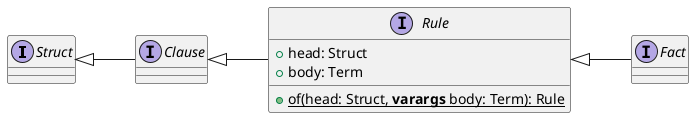 @startuml
left to right direction
skinparam shadowing false

interface Struct

interface Clause

interface Rule {
  + head: Struct
  + body: Term
  + {static} of(head: Struct, **varargs** body: Term): Rule
}

interface Fact

Struct <|-- Clause
Clause <|-- Rule
Rule <|-- Fact
@enduml